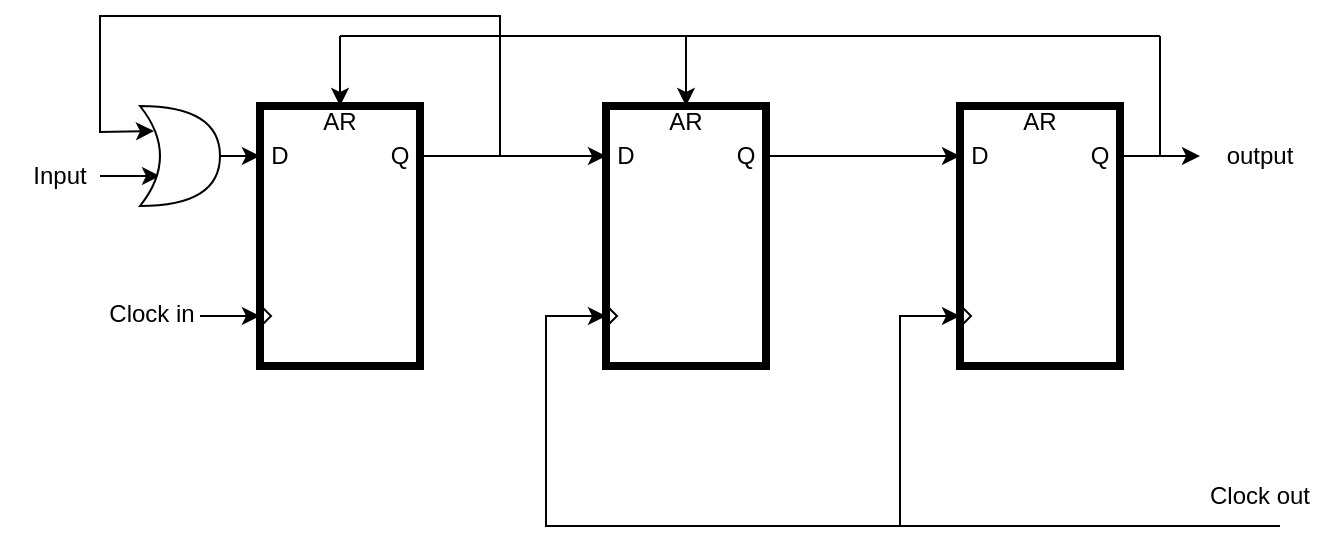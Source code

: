 <mxfile version="26.2.2">
  <diagram name="Page-1" id="PA4Q2ERkFVn95jCTYDHV">
    <mxGraphModel dx="1108" dy="1158" grid="1" gridSize="10" guides="1" tooltips="1" connect="1" arrows="1" fold="1" page="1" pageScale="1" pageWidth="827" pageHeight="1169" math="0" shadow="0">
      <root>
        <mxCell id="0" />
        <mxCell id="1" parent="0" />
        <mxCell id="kLmlHd0LJUUygE99_J-_-42" value="" style="rounded=0;whiteSpace=wrap;html=1;strokeWidth=4;" parent="1" vertex="1">
          <mxGeometry x="130" y="695" width="80" height="130" as="geometry" />
        </mxCell>
        <mxCell id="kLmlHd0LJUUygE99_J-_-43" style="edgeStyle=orthogonalEdgeStyle;rounded=0;orthogonalLoop=1;jettySize=auto;html=1;exitX=1;exitY=0.5;exitDx=0;exitDy=0;entryX=0;entryY=0.5;entryDx=0;entryDy=0;" parent="1" source="kLmlHd0LJUUygE99_J-_-46" target="kLmlHd0LJUUygE99_J-_-54" edge="1">
          <mxGeometry relative="1" as="geometry">
            <mxPoint x="240" y="720" as="targetPoint" />
          </mxGeometry>
        </mxCell>
        <mxCell id="kLmlHd0LJUUygE99_J-_-44" style="edgeStyle=orthogonalEdgeStyle;rounded=0;orthogonalLoop=1;jettySize=auto;html=1;exitX=0;exitY=0.5;exitDx=0;exitDy=0;endArrow=none;startFill=1;endFill=1;startArrow=classic;" parent="1" edge="1">
          <mxGeometry relative="1" as="geometry">
            <mxPoint x="50" y="730" as="targetPoint" />
            <Array as="points">
              <mxPoint x="50" y="730" />
            </Array>
            <mxPoint x="80" y="730" as="sourcePoint" />
          </mxGeometry>
        </mxCell>
        <mxCell id="kLmlHd0LJUUygE99_J-_-45" value="D" style="text;html=1;align=center;verticalAlign=middle;whiteSpace=wrap;rounded=0;" parent="1" vertex="1">
          <mxGeometry x="130" y="715" width="20" height="10" as="geometry" />
        </mxCell>
        <mxCell id="kLmlHd0LJUUygE99_J-_-46" value="Q" style="text;html=1;align=center;verticalAlign=middle;whiteSpace=wrap;rounded=0;" parent="1" vertex="1">
          <mxGeometry x="190" y="715" width="20" height="10" as="geometry" />
        </mxCell>
        <mxCell id="kLmlHd0LJUUygE99_J-_-47" style="edgeStyle=orthogonalEdgeStyle;rounded=0;orthogonalLoop=1;jettySize=auto;html=1;exitX=0;exitY=0.5;exitDx=0;exitDy=0;endArrow=none;startFill=1;endFill=1;startArrow=classic;" parent="1" edge="1">
          <mxGeometry relative="1" as="geometry">
            <mxPoint x="100" y="800" as="targetPoint" />
            <mxPoint x="130" y="800" as="sourcePoint" />
            <Array as="points">
              <mxPoint x="100" y="800" />
            </Array>
          </mxGeometry>
        </mxCell>
        <mxCell id="kLmlHd0LJUUygE99_J-_-48" value="" style="endArrow=none;html=1;rounded=0;" parent="1" edge="1">
          <mxGeometry width="50" height="50" relative="1" as="geometry">
            <mxPoint x="130.5" y="805" as="sourcePoint" />
            <mxPoint x="130.5" y="795" as="targetPoint" />
            <Array as="points">
              <mxPoint x="135.5" y="800" />
            </Array>
          </mxGeometry>
        </mxCell>
        <mxCell id="kLmlHd0LJUUygE99_J-_-49" value="AR&lt;div&gt;&lt;br&gt;&lt;/div&gt;" style="text;html=1;align=center;verticalAlign=middle;whiteSpace=wrap;rounded=0;" parent="1" vertex="1">
          <mxGeometry x="140" y="695" width="60" height="30" as="geometry" />
        </mxCell>
        <mxCell id="kLmlHd0LJUUygE99_J-_-50" value="" style="endArrow=classic;html=1;rounded=0;entryX=0.5;entryY=0;entryDx=0;entryDy=0;" parent="1" target="kLmlHd0LJUUygE99_J-_-49" edge="1">
          <mxGeometry width="50" height="50" relative="1" as="geometry">
            <mxPoint x="170" y="660" as="sourcePoint" />
            <mxPoint x="210" y="635" as="targetPoint" />
          </mxGeometry>
        </mxCell>
        <mxCell id="kLmlHd0LJUUygE99_J-_-51" value="" style="rounded=0;whiteSpace=wrap;html=1;strokeWidth=4;" parent="1" vertex="1">
          <mxGeometry x="303" y="695" width="80" height="130" as="geometry" />
        </mxCell>
        <mxCell id="kLmlHd0LJUUygE99_J-_-52" style="edgeStyle=orthogonalEdgeStyle;rounded=0;orthogonalLoop=1;jettySize=auto;html=1;exitX=1;exitY=0.5;exitDx=0;exitDy=0;entryX=0;entryY=0.5;entryDx=0;entryDy=0;" parent="1" source="kLmlHd0LJUUygE99_J-_-55" target="kLmlHd0LJUUygE99_J-_-63" edge="1">
          <mxGeometry relative="1" as="geometry">
            <mxPoint x="413" y="720" as="targetPoint" />
          </mxGeometry>
        </mxCell>
        <mxCell id="kLmlHd0LJUUygE99_J-_-54" value="D" style="text;html=1;align=center;verticalAlign=middle;whiteSpace=wrap;rounded=0;" parent="1" vertex="1">
          <mxGeometry x="303" y="715" width="20" height="10" as="geometry" />
        </mxCell>
        <mxCell id="kLmlHd0LJUUygE99_J-_-55" value="Q" style="text;html=1;align=center;verticalAlign=middle;whiteSpace=wrap;rounded=0;" parent="1" vertex="1">
          <mxGeometry x="363" y="715" width="20" height="10" as="geometry" />
        </mxCell>
        <mxCell id="kLmlHd0LJUUygE99_J-_-56" style="edgeStyle=orthogonalEdgeStyle;rounded=0;orthogonalLoop=1;jettySize=auto;html=1;exitX=0;exitY=0.5;exitDx=0;exitDy=0;endArrow=none;startFill=1;endFill=1;startArrow=classic;" parent="1" edge="1">
          <mxGeometry relative="1" as="geometry">
            <mxPoint x="640" y="905" as="targetPoint" />
            <mxPoint x="303" y="800" as="sourcePoint" />
            <Array as="points">
              <mxPoint x="273" y="800" />
            </Array>
          </mxGeometry>
        </mxCell>
        <mxCell id="kLmlHd0LJUUygE99_J-_-57" value="" style="endArrow=none;html=1;rounded=0;" parent="1" edge="1">
          <mxGeometry width="50" height="50" relative="1" as="geometry">
            <mxPoint x="303.5" y="805" as="sourcePoint" />
            <mxPoint x="303.5" y="795" as="targetPoint" />
            <Array as="points">
              <mxPoint x="308.5" y="800" />
            </Array>
          </mxGeometry>
        </mxCell>
        <mxCell id="kLmlHd0LJUUygE99_J-_-58" value="AR&lt;div&gt;&lt;br&gt;&lt;/div&gt;" style="text;html=1;align=center;verticalAlign=middle;whiteSpace=wrap;rounded=0;" parent="1" vertex="1">
          <mxGeometry x="313" y="695" width="60" height="30" as="geometry" />
        </mxCell>
        <mxCell id="kLmlHd0LJUUygE99_J-_-59" value="" style="endArrow=classic;html=1;rounded=0;entryX=0.5;entryY=0;entryDx=0;entryDy=0;" parent="1" target="kLmlHd0LJUUygE99_J-_-58" edge="1">
          <mxGeometry width="50" height="50" relative="1" as="geometry">
            <mxPoint x="343" y="660" as="sourcePoint" />
            <mxPoint x="383" y="635" as="targetPoint" />
          </mxGeometry>
        </mxCell>
        <mxCell id="kLmlHd0LJUUygE99_J-_-60" value="" style="rounded=0;whiteSpace=wrap;html=1;strokeWidth=4;" parent="1" vertex="1">
          <mxGeometry x="480" y="695" width="80" height="130" as="geometry" />
        </mxCell>
        <mxCell id="kLmlHd0LJUUygE99_J-_-61" style="edgeStyle=orthogonalEdgeStyle;rounded=0;orthogonalLoop=1;jettySize=auto;html=1;exitX=1;exitY=0.5;exitDx=0;exitDy=0;entryX=0;entryY=0.5;entryDx=0;entryDy=0;" parent="1" source="kLmlHd0LJUUygE99_J-_-64" target="kLmlHd0LJUUygE99_J-_-71" edge="1">
          <mxGeometry relative="1" as="geometry">
            <mxPoint x="590" y="720" as="targetPoint" />
            <Array as="points">
              <mxPoint x="580" y="720" />
              <mxPoint x="580" y="720" />
            </Array>
          </mxGeometry>
        </mxCell>
        <mxCell id="kLmlHd0LJUUygE99_J-_-63" value="D" style="text;html=1;align=center;verticalAlign=middle;whiteSpace=wrap;rounded=0;" parent="1" vertex="1">
          <mxGeometry x="480" y="715" width="20" height="10" as="geometry" />
        </mxCell>
        <mxCell id="kLmlHd0LJUUygE99_J-_-64" value="Q" style="text;html=1;align=center;verticalAlign=middle;whiteSpace=wrap;rounded=0;" parent="1" vertex="1">
          <mxGeometry x="540" y="715" width="20" height="10" as="geometry" />
        </mxCell>
        <mxCell id="kLmlHd0LJUUygE99_J-_-65" style="edgeStyle=orthogonalEdgeStyle;rounded=0;orthogonalLoop=1;jettySize=auto;html=1;exitX=0;exitY=0.5;exitDx=0;exitDy=0;endArrow=none;startFill=1;endFill=1;startArrow=classic;" parent="1" edge="1">
          <mxGeometry relative="1" as="geometry">
            <mxPoint x="450" y="905" as="targetPoint" />
            <mxPoint x="480" y="800" as="sourcePoint" />
            <Array as="points">
              <mxPoint x="450" y="800" />
            </Array>
          </mxGeometry>
        </mxCell>
        <mxCell id="kLmlHd0LJUUygE99_J-_-66" value="" style="endArrow=none;html=1;rounded=0;" parent="1" edge="1">
          <mxGeometry width="50" height="50" relative="1" as="geometry">
            <mxPoint x="480.5" y="805" as="sourcePoint" />
            <mxPoint x="480.5" y="795" as="targetPoint" />
            <Array as="points">
              <mxPoint x="485.5" y="800" />
            </Array>
          </mxGeometry>
        </mxCell>
        <mxCell id="kLmlHd0LJUUygE99_J-_-67" value="AR&lt;div&gt;&lt;br&gt;&lt;/div&gt;" style="text;html=1;align=center;verticalAlign=middle;whiteSpace=wrap;rounded=0;" parent="1" vertex="1">
          <mxGeometry x="490" y="695" width="60" height="30" as="geometry" />
        </mxCell>
        <mxCell id="kLmlHd0LJUUygE99_J-_-70" value="Clock out" style="text;html=1;align=center;verticalAlign=middle;whiteSpace=wrap;rounded=0;" parent="1" vertex="1">
          <mxGeometry x="600" y="875" width="60" height="30" as="geometry" />
        </mxCell>
        <mxCell id="kLmlHd0LJUUygE99_J-_-71" value="output" style="text;html=1;align=center;verticalAlign=middle;whiteSpace=wrap;rounded=0;" parent="1" vertex="1">
          <mxGeometry x="600" y="705" width="60" height="30" as="geometry" />
        </mxCell>
        <mxCell id="kLmlHd0LJUUygE99_J-_-72" value="" style="endArrow=none;html=1;rounded=0;" parent="1" edge="1">
          <mxGeometry width="50" height="50" relative="1" as="geometry">
            <mxPoint x="170" y="660" as="sourcePoint" />
            <mxPoint x="580" y="660" as="targetPoint" />
          </mxGeometry>
        </mxCell>
        <mxCell id="kLmlHd0LJUUygE99_J-_-74" value="" style="endArrow=none;html=1;rounded=0;" parent="1" edge="1">
          <mxGeometry width="50" height="50" relative="1" as="geometry">
            <mxPoint x="580" y="720" as="sourcePoint" />
            <mxPoint x="580" y="660" as="targetPoint" />
          </mxGeometry>
        </mxCell>
        <mxCell id="kLmlHd0LJUUygE99_J-_-75" value="Input" style="text;html=1;align=center;verticalAlign=middle;whiteSpace=wrap;rounded=0;" parent="1" vertex="1">
          <mxGeometry y="715" width="60" height="30" as="geometry" />
        </mxCell>
        <mxCell id="kLmlHd0LJUUygE99_J-_-76" value="Clock in" style="text;html=1;align=center;verticalAlign=middle;whiteSpace=wrap;rounded=0;" parent="1" vertex="1">
          <mxGeometry x="46" y="784" width="60" height="30" as="geometry" />
        </mxCell>
        <mxCell id="JQPu9JSosy-BHAllrrWW-2" style="edgeStyle=orthogonalEdgeStyle;rounded=0;orthogonalLoop=1;jettySize=auto;html=1;entryX=0;entryY=0.5;entryDx=0;entryDy=0;" edge="1" parent="1" source="JQPu9JSosy-BHAllrrWW-1" target="kLmlHd0LJUUygE99_J-_-45">
          <mxGeometry relative="1" as="geometry" />
        </mxCell>
        <mxCell id="JQPu9JSosy-BHAllrrWW-1" value="" style="shape=xor;whiteSpace=wrap;html=1;" vertex="1" parent="1">
          <mxGeometry x="70" y="695" width="40" height="50" as="geometry" />
        </mxCell>
        <mxCell id="JQPu9JSosy-BHAllrrWW-3" value="" style="endArrow=classic;html=1;rounded=0;entryX=0.175;entryY=0.25;entryDx=0;entryDy=0;entryPerimeter=0;" edge="1" parent="1" target="JQPu9JSosy-BHAllrrWW-1">
          <mxGeometry width="50" height="50" relative="1" as="geometry">
            <mxPoint x="250" y="720" as="sourcePoint" />
            <mxPoint x="303" y="670" as="targetPoint" />
            <Array as="points">
              <mxPoint x="250" y="650" />
              <mxPoint x="50" y="650" />
              <mxPoint x="50" y="708" />
            </Array>
          </mxGeometry>
        </mxCell>
      </root>
    </mxGraphModel>
  </diagram>
</mxfile>
